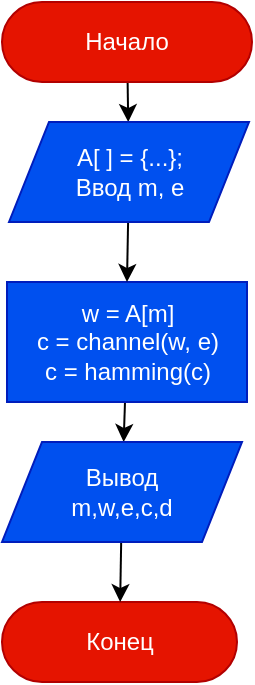 <mxfile>
    <diagram id="bTMvj09yt5yxPnawAga6" name="Page-1">
        <mxGraphModel dx="1204" dy="585" grid="1" gridSize="10" guides="1" tooltips="1" connect="1" arrows="1" fold="1" page="1" pageScale="1" pageWidth="670" pageHeight="780" math="0" shadow="0">
            <root>
                <mxCell id="0"/>
                <mxCell id="1" parent="0"/>
                <mxCell id="10" value="" style="edgeStyle=none;html=1;" edge="1" parent="1" source="4" target="9">
                    <mxGeometry relative="1" as="geometry"/>
                </mxCell>
                <mxCell id="4" value="Начало" style="rounded=1;whiteSpace=wrap;html=1;arcSize=50;fillColor=#e51400;fontColor=#ffffff;strokeColor=#B20000;" vertex="1" parent="1">
                    <mxGeometry x="270" y="30" width="125" height="40" as="geometry"/>
                </mxCell>
                <mxCell id="5" value="Конец&lt;br&gt;" style="rounded=1;whiteSpace=wrap;html=1;arcSize=50;fillColor=#e51400;fontColor=#ffffff;strokeColor=#B20000;" vertex="1" parent="1">
                    <mxGeometry x="270" y="330" width="117.5" height="40" as="geometry"/>
                </mxCell>
                <mxCell id="15" value="" style="edgeStyle=none;html=1;" edge="1" parent="1" source="7" target="8">
                    <mxGeometry relative="1" as="geometry"/>
                </mxCell>
                <mxCell id="7" value="w = A[m]&lt;br&gt;c = channel(w, e)&lt;br&gt;c = hamming(c)" style="rounded=0;whiteSpace=wrap;html=1;fillColor=#0050ef;fontColor=#ffffff;strokeColor=#001DBC;" vertex="1" parent="1">
                    <mxGeometry x="272.5" y="170" width="120" height="60" as="geometry"/>
                </mxCell>
                <mxCell id="16" value="" style="edgeStyle=none;html=1;" edge="1" parent="1" source="8" target="5">
                    <mxGeometry relative="1" as="geometry"/>
                </mxCell>
                <mxCell id="8" value="Вывод&lt;br&gt;m,w,e,c,d" style="shape=parallelogram;perimeter=parallelogramPerimeter;whiteSpace=wrap;html=1;fixedSize=1;fillColor=#0050ef;fontColor=#ffffff;strokeColor=#001DBC;" vertex="1" parent="1">
                    <mxGeometry x="270" y="250" width="120" height="50" as="geometry"/>
                </mxCell>
                <mxCell id="13" value="" style="edgeStyle=none;html=1;entryX=0.5;entryY=0;entryDx=0;entryDy=0;" edge="1" parent="1" source="9" target="7">
                    <mxGeometry relative="1" as="geometry">
                        <mxPoint x="330" y="180" as="targetPoint"/>
                    </mxGeometry>
                </mxCell>
                <mxCell id="9" value="A[ ] = {...};&lt;br&gt;Ввод m, e" style="shape=parallelogram;perimeter=parallelogramPerimeter;whiteSpace=wrap;html=1;fixedSize=1;fillColor=#0050ef;fontColor=#ffffff;strokeColor=#001DBC;" vertex="1" parent="1">
                    <mxGeometry x="273.5" y="90" width="120" height="50" as="geometry"/>
                </mxCell>
            </root>
        </mxGraphModel>
    </diagram>
</mxfile>